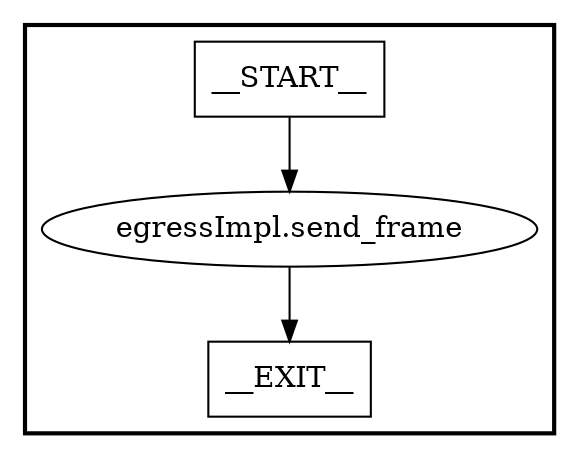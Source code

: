 digraph egressImpl {
subgraph cluster {
graph [
label="", labeljust=r, style=bold];
0[label=__START__, margin="", shape=rectangle, style=solid];
1[label=__EXIT__, margin="", shape=rectangle, style=solid];
2[label="egressImpl.send_frame", margin="", shape=ellipse, style=solid];
0 -> 2[label=""];
2 -> 1[label=""];
}
}
